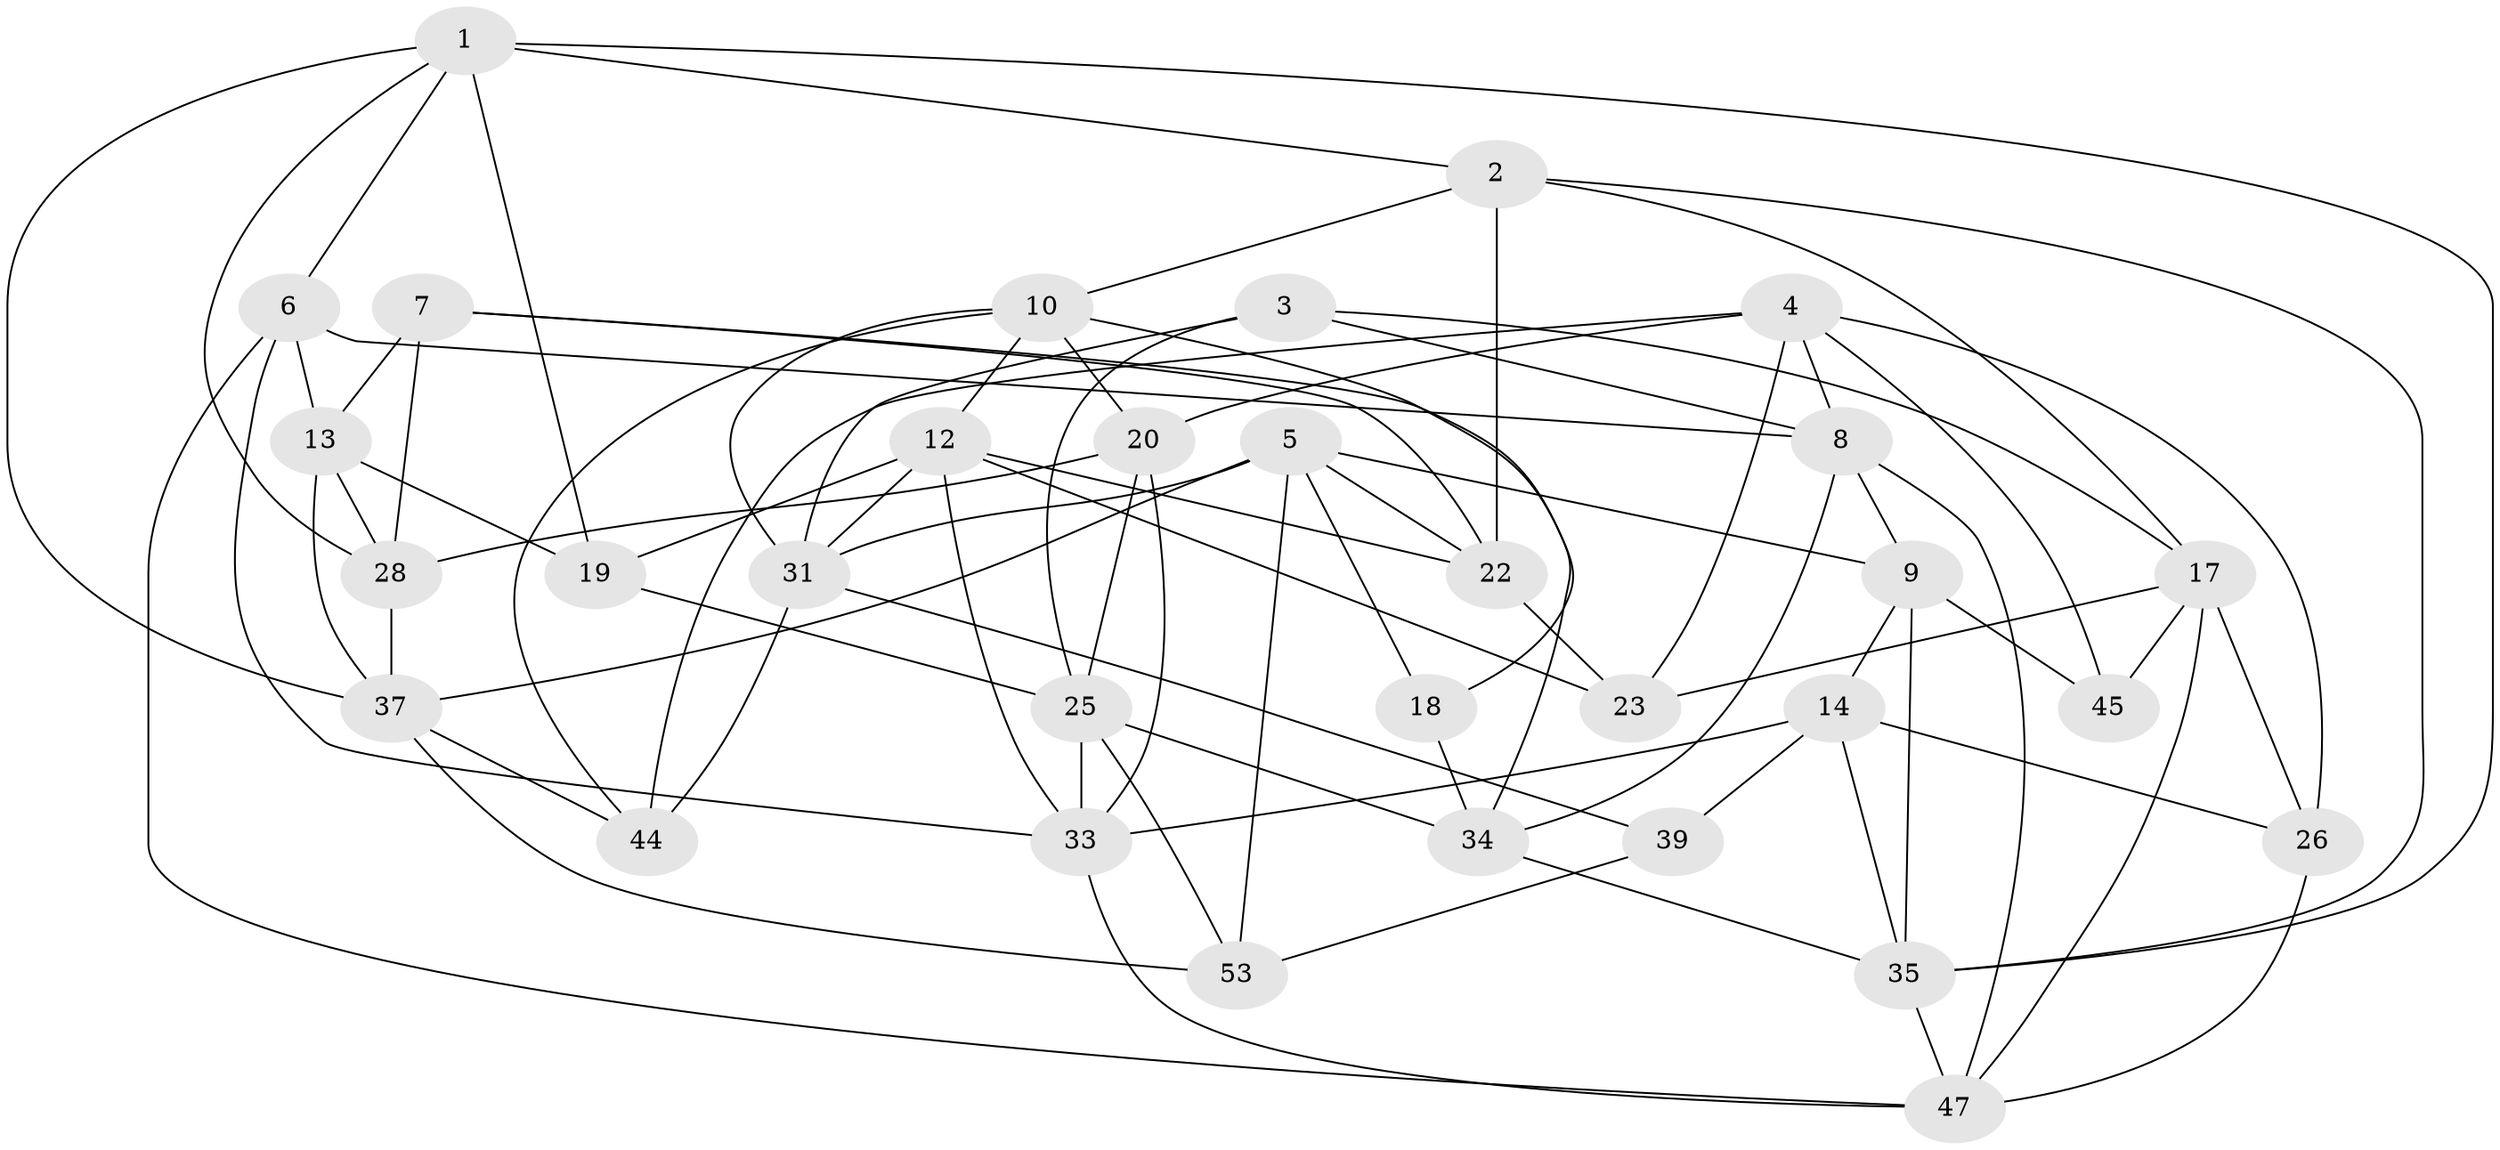 // original degree distribution, {4: 1.0}
// Generated by graph-tools (version 1.1) at 2025/42/03/06/25 10:42:25]
// undirected, 32 vertices, 80 edges
graph export_dot {
graph [start="1"]
  node [color=gray90,style=filled];
  1 [super="+11"];
  2 [super="+21"];
  3;
  4 [super="+42"];
  5 [super="+24"];
  6 [super="+50"];
  7;
  8 [super="+29"];
  9 [super="+32"];
  10 [super="+15"];
  12 [super="+16"];
  13 [super="+40"];
  14 [super="+30"];
  17 [super="+27"];
  18;
  19;
  20 [super="+49"];
  22 [super="+43"];
  23;
  25 [super="+41"];
  26;
  28 [super="+54"];
  31 [super="+52"];
  33 [super="+48"];
  34 [super="+36"];
  35 [super="+46"];
  37 [super="+38"];
  39;
  44;
  45;
  47 [super="+51"];
  53;
  1 -- 2;
  1 -- 28;
  1 -- 19;
  1 -- 35;
  1 -- 37;
  1 -- 6;
  2 -- 22 [weight=2];
  2 -- 10;
  2 -- 17;
  2 -- 35;
  3 -- 8;
  3 -- 25;
  3 -- 31;
  3 -- 17;
  4 -- 23;
  4 -- 26;
  4 -- 45;
  4 -- 20;
  4 -- 44;
  4 -- 8;
  5 -- 53;
  5 -- 31;
  5 -- 18;
  5 -- 9;
  5 -- 37;
  5 -- 22;
  6 -- 13 [weight=2];
  6 -- 8;
  6 -- 47;
  6 -- 33;
  7 -- 28;
  7 -- 22;
  7 -- 13;
  7 -- 34;
  8 -- 47;
  8 -- 9;
  8 -- 34;
  9 -- 45 [weight=2];
  9 -- 14;
  9 -- 35;
  10 -- 44;
  10 -- 18;
  10 -- 31;
  10 -- 20;
  10 -- 12;
  12 -- 22;
  12 -- 23;
  12 -- 19;
  12 -- 31;
  12 -- 33;
  13 -- 28;
  13 -- 19;
  13 -- 37;
  14 -- 39 [weight=2];
  14 -- 26;
  14 -- 35;
  14 -- 33;
  17 -- 47;
  17 -- 23;
  17 -- 26;
  17 -- 45;
  18 -- 34 [weight=2];
  19 -- 25;
  20 -- 28 [weight=2];
  20 -- 33;
  20 -- 25;
  22 -- 23;
  25 -- 33;
  25 -- 53;
  25 -- 34;
  26 -- 47;
  28 -- 37;
  31 -- 44;
  31 -- 39;
  33 -- 47;
  34 -- 35;
  35 -- 47;
  37 -- 53;
  37 -- 44;
  39 -- 53;
}
